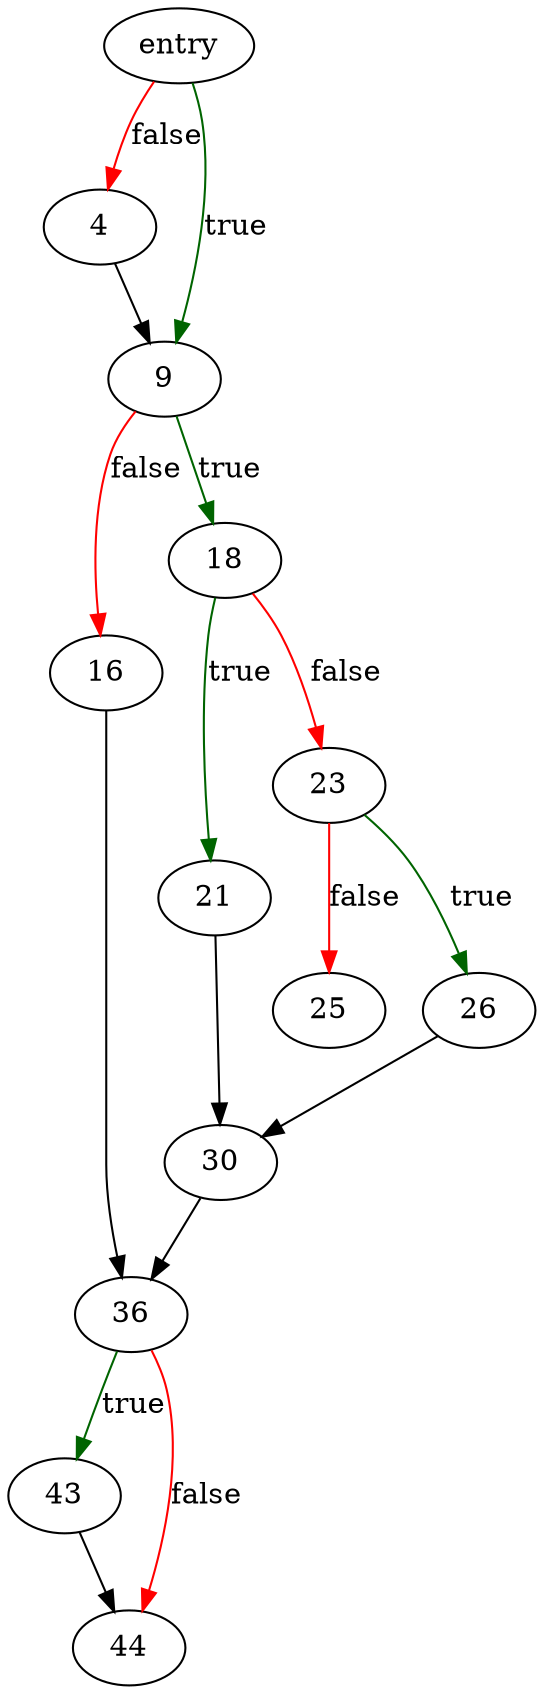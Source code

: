 digraph "add_tab_stop" {
	// Node definitions.
	1 [label=entry];
	4;
	9;
	16;
	18;
	21;
	23;
	25;
	26;
	30;
	36;
	43;
	44;

	// Edge definitions.
	1 -> 4 [
		color=red
		label=false
	];
	1 -> 9 [
		color=darkgreen
		label=true
	];
	4 -> 9;
	9 -> 16 [
		color=red
		label=false
	];
	9 -> 18 [
		color=darkgreen
		label=true
	];
	16 -> 36;
	18 -> 21 [
		color=darkgreen
		label=true
	];
	18 -> 23 [
		color=red
		label=false
	];
	21 -> 30;
	23 -> 25 [
		color=red
		label=false
	];
	23 -> 26 [
		color=darkgreen
		label=true
	];
	26 -> 30;
	30 -> 36;
	36 -> 43 [
		color=darkgreen
		label=true
	];
	36 -> 44 [
		color=red
		label=false
	];
	43 -> 44;
}